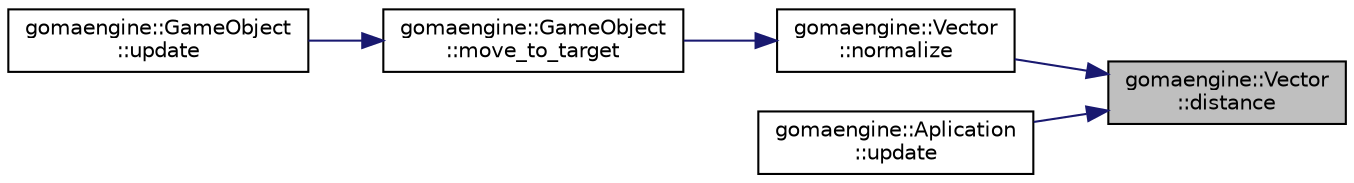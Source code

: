 digraph "gomaengine::Vector::distance"
{
 // LATEX_PDF_SIZE
  edge [fontname="Helvetica",fontsize="10",labelfontname="Helvetica",labelfontsize="10"];
  node [fontname="Helvetica",fontsize="10",shape=record];
  rankdir="RL";
  Node1 [label="gomaengine::Vector\l::distance",height=0.2,width=0.4,color="black", fillcolor="grey75", style="filled", fontcolor="black",tooltip="Funcion que calcula la distancia euclidiana entre dos vectores"];
  Node1 -> Node2 [dir="back",color="midnightblue",fontsize="10",style="solid",fontname="Helvetica"];
  Node2 [label="gomaengine::Vector\l::normalize",height=0.2,width=0.4,color="black", fillcolor="white", style="filled",URL="$structgomaengine_1_1_vector.html#a6b58c989725993a7c1fabb5714a5beff",tooltip="Funcion que calcula el vector unitario de si mismo"];
  Node2 -> Node3 [dir="back",color="midnightblue",fontsize="10",style="solid",fontname="Helvetica"];
  Node3 [label="gomaengine::GameObject\l::move_to_target",height=0.2,width=0.4,color="black", fillcolor="white", style="filled",URL="$classgomaengine_1_1_game_object.html#a2ab104eaa6cd2e1d58f6a5d5d4b6e8a3",tooltip="Funcion que mueve el objeto al vector objetivo target"];
  Node3 -> Node4 [dir="back",color="midnightblue",fontsize="10",style="solid",fontname="Helvetica"];
  Node4 [label="gomaengine::GameObject\l::update",height=0.2,width=0.4,color="black", fillcolor="white", style="filled",URL="$classgomaengine_1_1_game_object.html#a8e6c00070d22715d09df577f2a3610de",tooltip="Funcion que define la actualizacion del modelo en el gameloop"];
  Node1 -> Node5 [dir="back",color="midnightblue",fontsize="10",style="solid",fontname="Helvetica"];
  Node5 [label="gomaengine::Aplication\l::update",height=0.2,width=0.4,color="black", fillcolor="white", style="filled",URL="$classgomaengine_1_1_aplication.html#afad33ce7549400cb18d0bce505e8463e",tooltip="Funcion con el ciclo del juego"];
}
